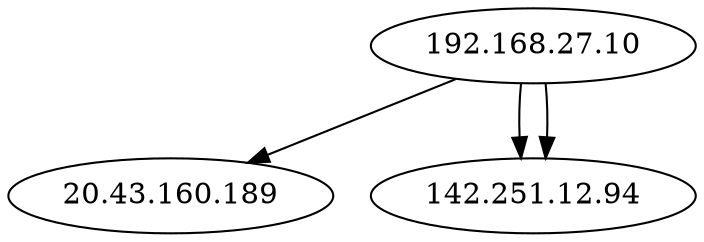 digraph NWTraffic_update {
  "192.168.27.10" [degree=59, in_degree=0, out_degree=59, activity_score=1.00, total_connections=59];
  "20.43.160.189" [degree=4, in_degree=4, out_degree=0, activity_score=0.34, total_connections=4];
  "192.168.27.10" -> "20.43.160.189" [protocol_UNKNOWN=0.00,protocol_TCP=1.00,protocol_UDP=0.00,protocol_ICMP=0.00,timestamp_sin=0.78,timestamp_cos=-0.62,src_port_type=0.50,dst_port_type=0.00,conn_state_successful=1.00,conn_state_rejected_reset=0.00,conn_state_partial=0.00,conn_state_suspicious=0.00,conn_state_other=0.00,local_orig=1.00,local_resp=0.00,history_length=0.80,orig_bytes=0.57,resp_bytes=0.80,orig_pkts=0.26,resp_pkts=0.30,orig_ip_bytes=0.60,resp_ip_bytes=0.80,service_HTTP=0.00,service_FTP=0.00,service_SSH=0.00,service_DNS=0.00,service_UNKNOWN=1.00  ];
  "192.168.27.10" [degree=59, in_degree=0, out_degree=59, activity_score=1.00, total_connections=59];
  "142.251.12.94" [degree=2, in_degree=2, out_degree=0, activity_score=0.19, total_connections=2];
  "192.168.27.10" -> "142.251.12.94" [protocol_UNKNOWN=0.00,protocol_TCP=1.00,protocol_UDP=0.00,protocol_ICMP=0.00,timestamp_sin=0.79,timestamp_cos=-0.62,src_port_type=0.50,dst_port_type=0.00,conn_state_successful=1.00,conn_state_rejected_reset=0.00,conn_state_partial=0.00,conn_state_suspicious=0.00,conn_state_other=0.00,local_orig=1.00,local_resp=0.00,history_length=0.80,orig_bytes=0.44,resp_bytes=0.47,orig_pkts=0.21,resp_pkts=0.21,orig_ip_bytes=0.51,resp_ip_bytes=0.52,service_HTTP=1.00,service_FTP=0.00,service_SSH=0.00,service_DNS=0.00,service_UNKNOWN=0.00  ];
  "192.168.27.10" [degree=59, in_degree=0, out_degree=59, activity_score=1.00, total_connections=59];
  "142.251.12.94" [degree=2, in_degree=2, out_degree=0, activity_score=0.19, total_connections=2];
  "192.168.27.10" -> "142.251.12.94" [protocol_UNKNOWN=0.00,protocol_TCP=1.00,protocol_UDP=0.00,protocol_ICMP=0.00,timestamp_sin=0.79,timestamp_cos=-0.62,src_port_type=0.50,dst_port_type=0.00,conn_state_successful=1.00,conn_state_rejected_reset=0.00,conn_state_partial=0.00,conn_state_suspicious=0.00,conn_state_other=0.00,local_orig=1.00,local_resp=0.00,history_length=0.80,orig_bytes=0.44,resp_bytes=0.47,orig_pkts=0.21,resp_pkts=0.21,orig_ip_bytes=0.51,resp_ip_bytes=0.52,service_HTTP=1.00,service_FTP=0.00,service_SSH=0.00,service_DNS=0.00,service_UNKNOWN=0.00  ];
}
